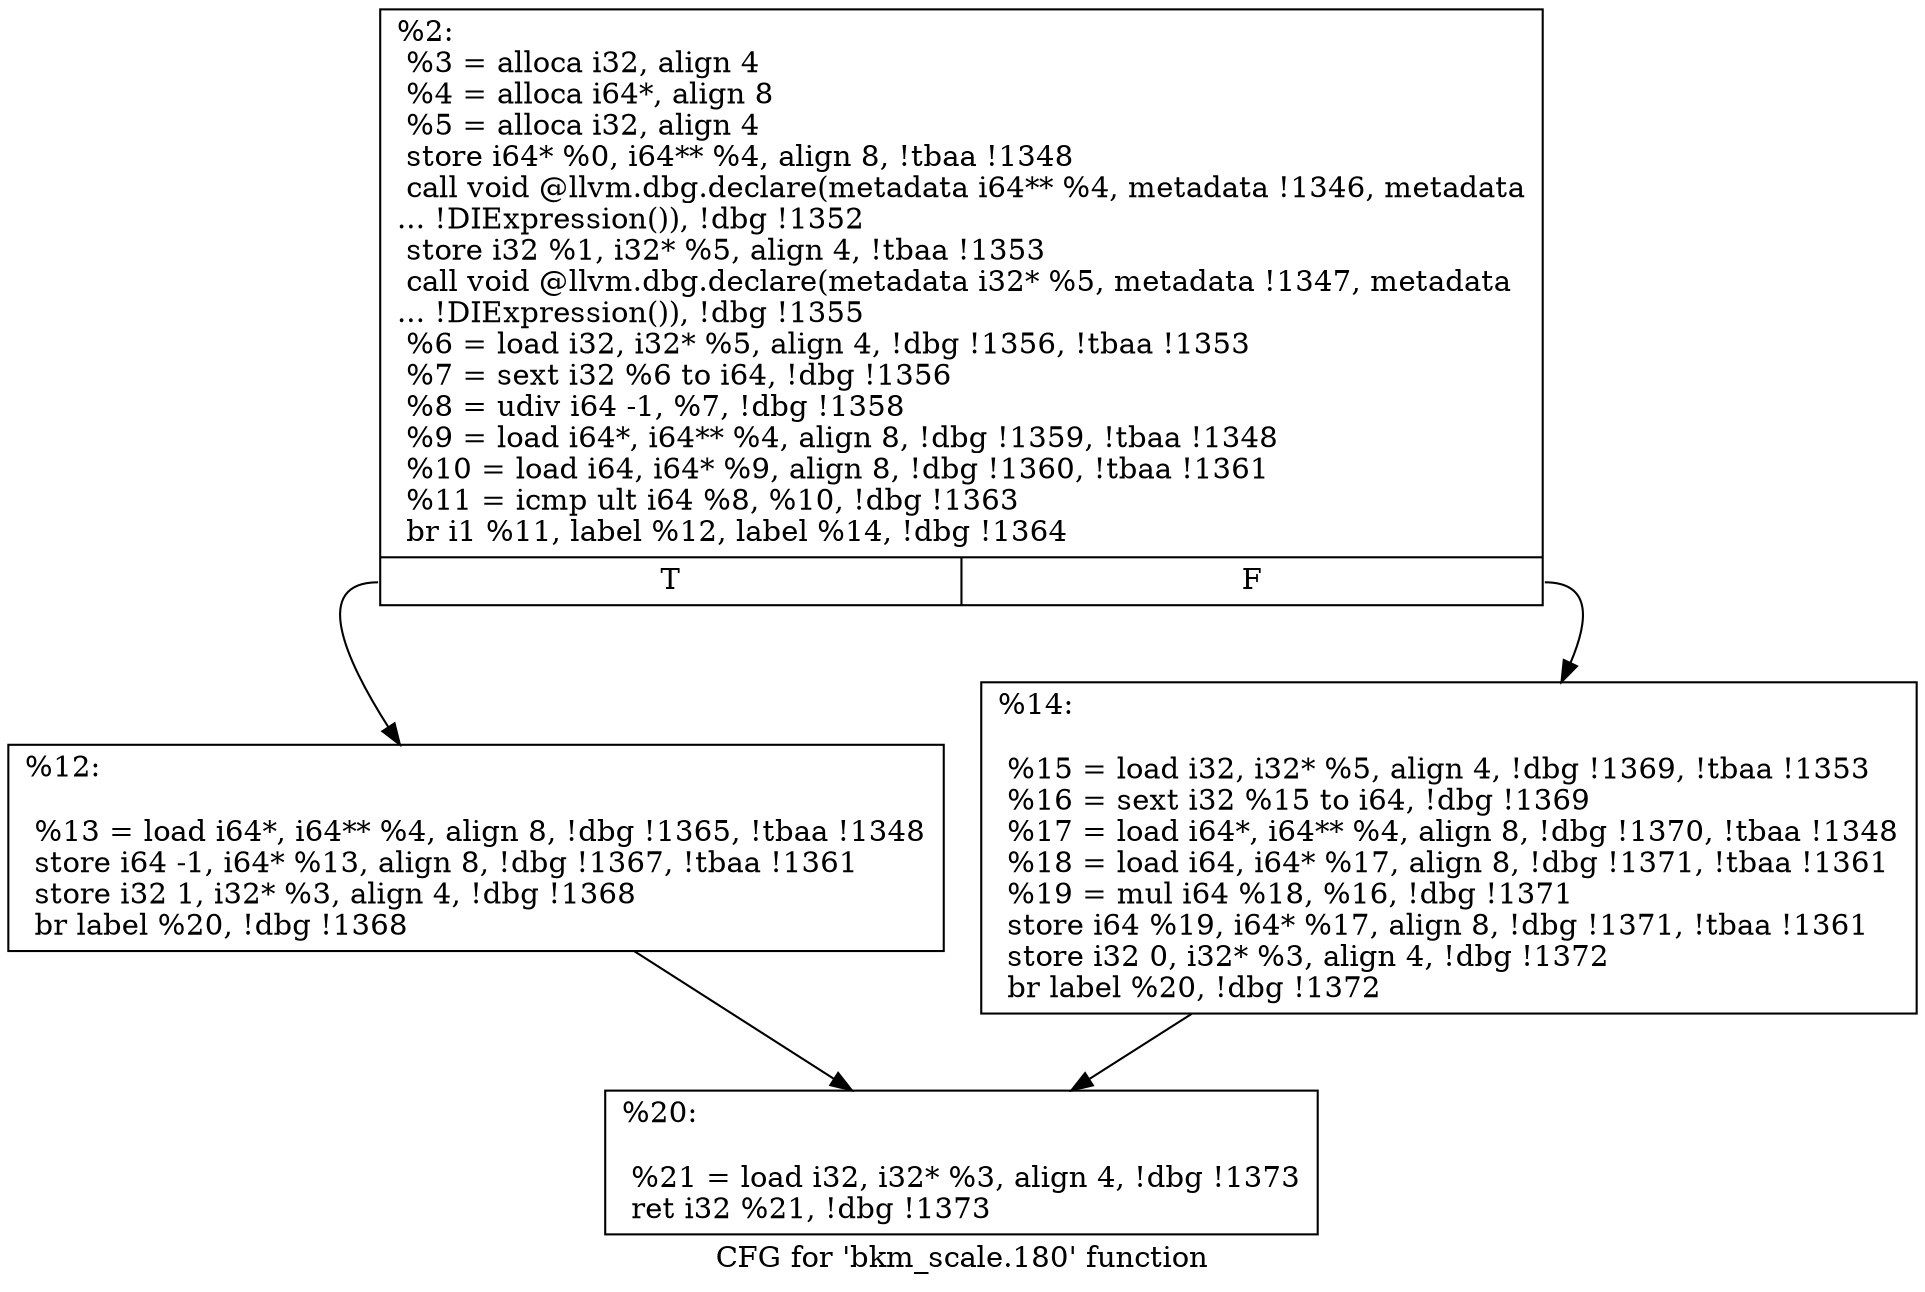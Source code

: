 digraph "CFG for 'bkm_scale.180' function" {
	label="CFG for 'bkm_scale.180' function";

	Node0x14865d0 [shape=record,label="{%2:\l  %3 = alloca i32, align 4\l  %4 = alloca i64*, align 8\l  %5 = alloca i32, align 4\l  store i64* %0, i64** %4, align 8, !tbaa !1348\l  call void @llvm.dbg.declare(metadata i64** %4, metadata !1346, metadata\l... !DIExpression()), !dbg !1352\l  store i32 %1, i32* %5, align 4, !tbaa !1353\l  call void @llvm.dbg.declare(metadata i32* %5, metadata !1347, metadata\l... !DIExpression()), !dbg !1355\l  %6 = load i32, i32* %5, align 4, !dbg !1356, !tbaa !1353\l  %7 = sext i32 %6 to i64, !dbg !1356\l  %8 = udiv i64 -1, %7, !dbg !1358\l  %9 = load i64*, i64** %4, align 8, !dbg !1359, !tbaa !1348\l  %10 = load i64, i64* %9, align 8, !dbg !1360, !tbaa !1361\l  %11 = icmp ult i64 %8, %10, !dbg !1363\l  br i1 %11, label %12, label %14, !dbg !1364\l|{<s0>T|<s1>F}}"];
	Node0x14865d0:s0 -> Node0x14866b0;
	Node0x14865d0:s1 -> Node0x1486700;
	Node0x14866b0 [shape=record,label="{%12:\l\l  %13 = load i64*, i64** %4, align 8, !dbg !1365, !tbaa !1348\l  store i64 -1, i64* %13, align 8, !dbg !1367, !tbaa !1361\l  store i32 1, i32* %3, align 4, !dbg !1368\l  br label %20, !dbg !1368\l}"];
	Node0x14866b0 -> Node0x1486750;
	Node0x1486700 [shape=record,label="{%14:\l\l  %15 = load i32, i32* %5, align 4, !dbg !1369, !tbaa !1353\l  %16 = sext i32 %15 to i64, !dbg !1369\l  %17 = load i64*, i64** %4, align 8, !dbg !1370, !tbaa !1348\l  %18 = load i64, i64* %17, align 8, !dbg !1371, !tbaa !1361\l  %19 = mul i64 %18, %16, !dbg !1371\l  store i64 %19, i64* %17, align 8, !dbg !1371, !tbaa !1361\l  store i32 0, i32* %3, align 4, !dbg !1372\l  br label %20, !dbg !1372\l}"];
	Node0x1486700 -> Node0x1486750;
	Node0x1486750 [shape=record,label="{%20:\l\l  %21 = load i32, i32* %3, align 4, !dbg !1373\l  ret i32 %21, !dbg !1373\l}"];
}
